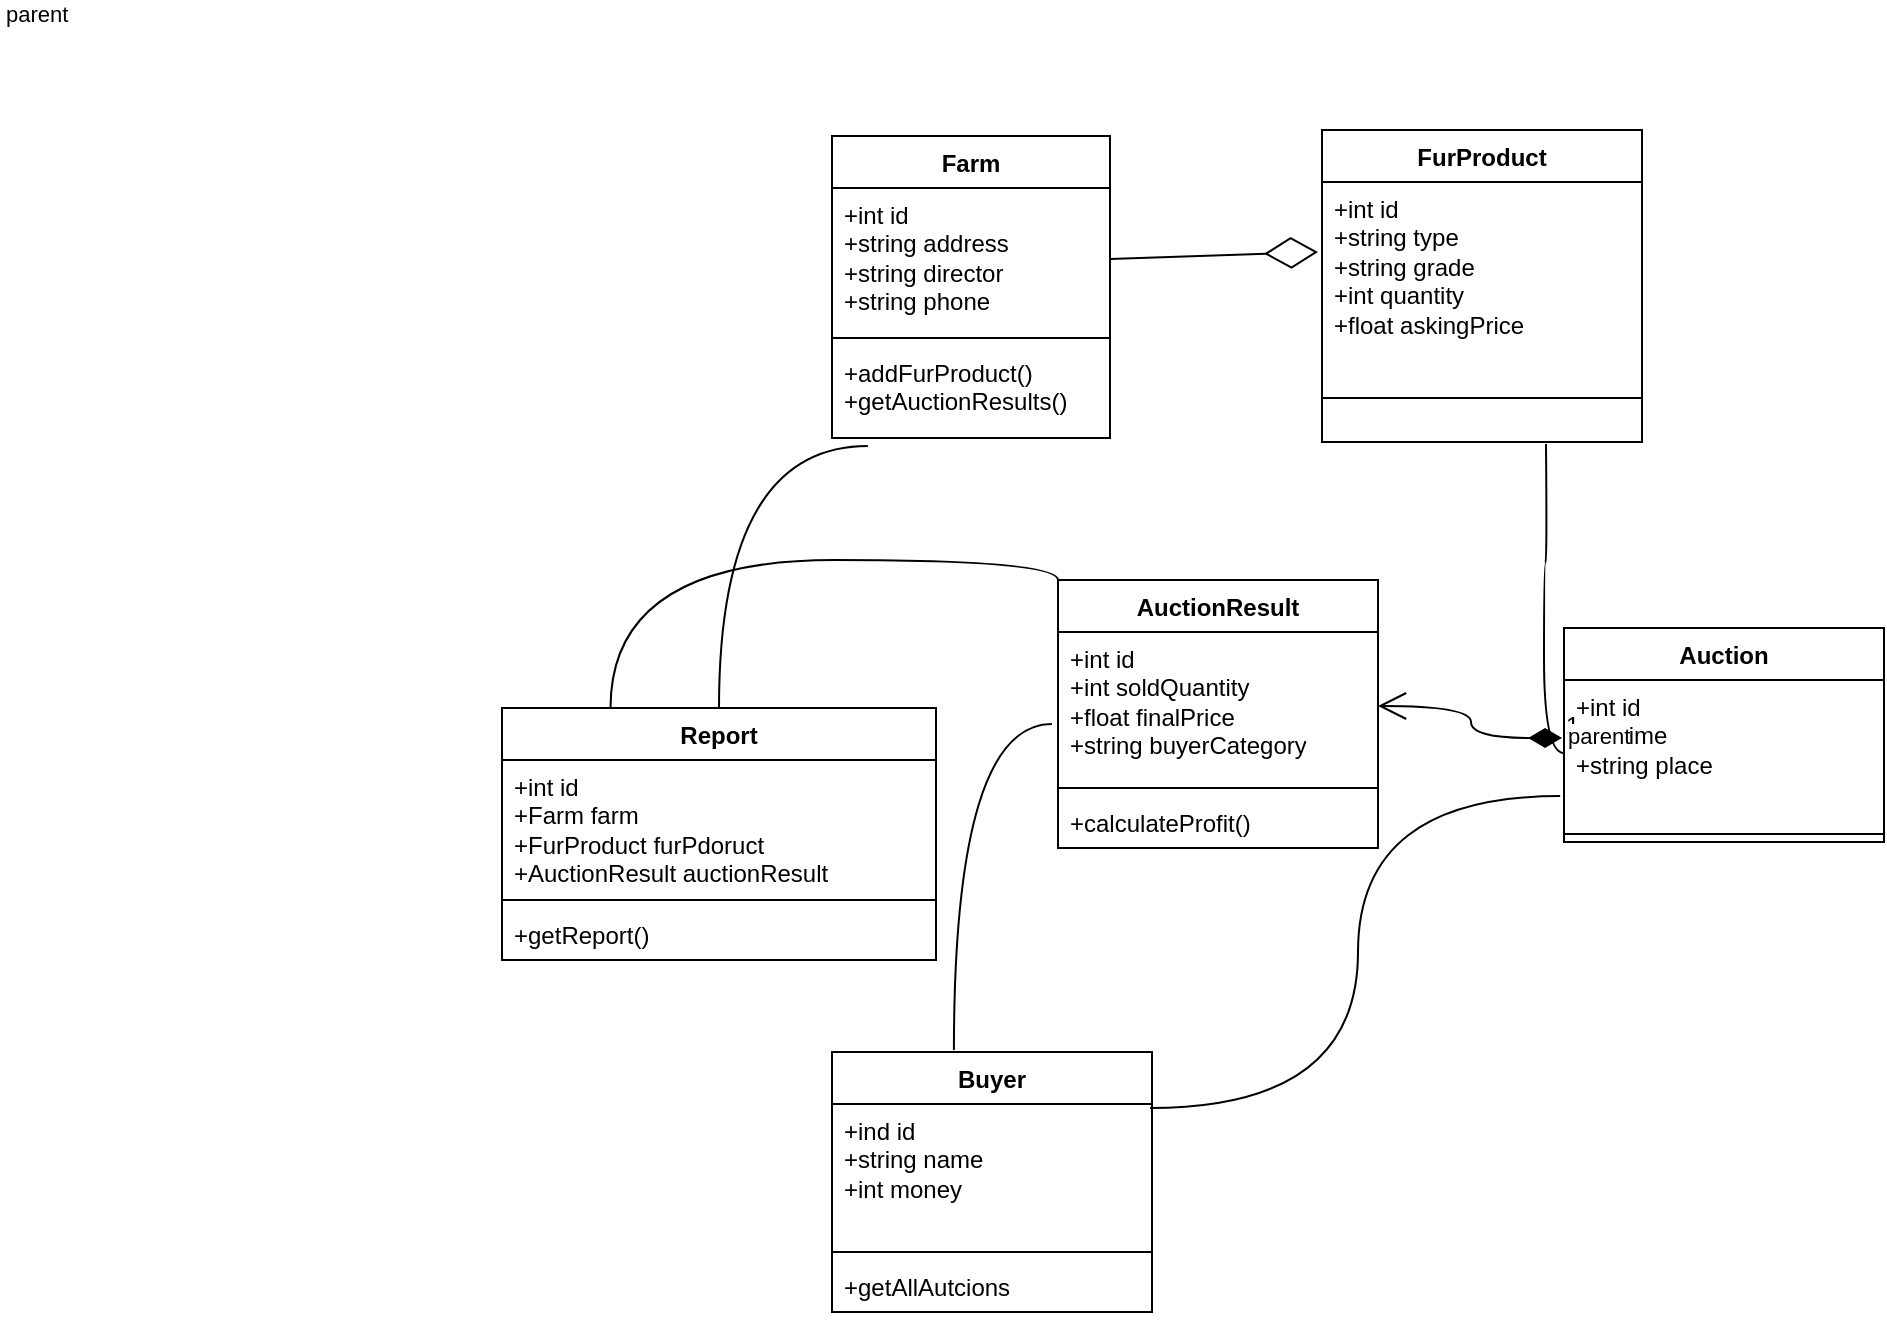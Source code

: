 <mxfile version="26.2.2">
  <diagram name="Страница — 1" id="SqiDZ844BLCPAAy5JMoz">
    <mxGraphModel dx="2628" dy="1237" grid="0" gridSize="10" guides="1" tooltips="1" connect="1" arrows="1" fold="1" page="0" pageScale="1" pageWidth="827" pageHeight="1169" math="0" shadow="0">
      <root>
        <mxCell id="0" />
        <mxCell id="1" parent="0" />
        <mxCell id="7UjlLn1M_dKNiR1F3meL-4" value="Farm" style="swimlane;fontStyle=1;align=center;verticalAlign=top;childLayout=stackLayout;horizontal=1;startSize=26;horizontalStack=0;resizeParent=1;resizeParentMax=0;resizeLast=0;collapsible=1;marginBottom=0;whiteSpace=wrap;html=1;" vertex="1" parent="1">
          <mxGeometry x="-407" y="-55" width="139" height="151" as="geometry" />
        </mxCell>
        <mxCell id="7UjlLn1M_dKNiR1F3meL-5" value="+int id&lt;div&gt;+string address&lt;/div&gt;&lt;div&gt;+string director&lt;/div&gt;&lt;div&gt;+string phone&lt;/div&gt;" style="text;strokeColor=none;fillColor=none;align=left;verticalAlign=top;spacingLeft=4;spacingRight=4;overflow=hidden;rotatable=0;points=[[0,0.5],[1,0.5]];portConstraint=eastwest;whiteSpace=wrap;html=1;" vertex="1" parent="7UjlLn1M_dKNiR1F3meL-4">
          <mxGeometry y="26" width="139" height="71" as="geometry" />
        </mxCell>
        <mxCell id="7UjlLn1M_dKNiR1F3meL-6" value="" style="line;strokeWidth=1;fillColor=none;align=left;verticalAlign=middle;spacingTop=-1;spacingLeft=3;spacingRight=3;rotatable=0;labelPosition=right;points=[];portConstraint=eastwest;strokeColor=inherit;" vertex="1" parent="7UjlLn1M_dKNiR1F3meL-4">
          <mxGeometry y="97" width="139" height="8" as="geometry" />
        </mxCell>
        <mxCell id="7UjlLn1M_dKNiR1F3meL-7" value="+addFurProduct()&lt;div&gt;+getAuctionResults()&lt;/div&gt;" style="text;strokeColor=none;fillColor=none;align=left;verticalAlign=top;spacingLeft=4;spacingRight=4;overflow=hidden;rotatable=0;points=[[0,0.5],[1,0.5]];portConstraint=eastwest;whiteSpace=wrap;html=1;" vertex="1" parent="7UjlLn1M_dKNiR1F3meL-4">
          <mxGeometry y="105" width="139" height="46" as="geometry" />
        </mxCell>
        <mxCell id="7UjlLn1M_dKNiR1F3meL-8" value="FurProduct" style="swimlane;fontStyle=1;align=center;verticalAlign=top;childLayout=stackLayout;horizontal=1;startSize=26;horizontalStack=0;resizeParent=1;resizeParentMax=0;resizeLast=0;collapsible=1;marginBottom=0;whiteSpace=wrap;html=1;" vertex="1" parent="1">
          <mxGeometry x="-162" y="-58" width="160" height="156" as="geometry" />
        </mxCell>
        <mxCell id="7UjlLn1M_dKNiR1F3meL-9" value="+int id&lt;div&gt;+string type&lt;/div&gt;&lt;div&gt;+string grade&lt;/div&gt;&lt;div&gt;+int quantity&lt;/div&gt;&lt;div&gt;+float askingPrice&lt;/div&gt;" style="text;strokeColor=none;fillColor=none;align=left;verticalAlign=top;spacingLeft=4;spacingRight=4;overflow=hidden;rotatable=0;points=[[0,0.5],[1,0.5]];portConstraint=eastwest;whiteSpace=wrap;html=1;" vertex="1" parent="7UjlLn1M_dKNiR1F3meL-8">
          <mxGeometry y="26" width="160" height="86" as="geometry" />
        </mxCell>
        <mxCell id="7UjlLn1M_dKNiR1F3meL-10" value="" style="line;strokeWidth=1;fillColor=none;align=left;verticalAlign=middle;spacingTop=-1;spacingLeft=3;spacingRight=3;rotatable=0;labelPosition=right;points=[];portConstraint=eastwest;strokeColor=inherit;" vertex="1" parent="7UjlLn1M_dKNiR1F3meL-8">
          <mxGeometry y="112" width="160" height="44" as="geometry" />
        </mxCell>
        <mxCell id="7UjlLn1M_dKNiR1F3meL-12" value="AuctionResult" style="swimlane;fontStyle=1;align=center;verticalAlign=top;childLayout=stackLayout;horizontal=1;startSize=26;horizontalStack=0;resizeParent=1;resizeParentMax=0;resizeLast=0;collapsible=1;marginBottom=0;whiteSpace=wrap;html=1;" vertex="1" parent="1">
          <mxGeometry x="-294" y="167" width="160" height="134" as="geometry" />
        </mxCell>
        <mxCell id="7UjlLn1M_dKNiR1F3meL-13" value="+int id&lt;div&gt;+int soldQuantity&lt;/div&gt;&lt;div&gt;+float finalPrice&lt;/div&gt;&lt;div&gt;+string buyerCategory&lt;/div&gt;&lt;div&gt;&lt;br&gt;&lt;/div&gt;" style="text;strokeColor=none;fillColor=none;align=left;verticalAlign=top;spacingLeft=4;spacingRight=4;overflow=hidden;rotatable=0;points=[[0,0.5],[1,0.5]];portConstraint=eastwest;whiteSpace=wrap;html=1;" vertex="1" parent="7UjlLn1M_dKNiR1F3meL-12">
          <mxGeometry y="26" width="160" height="74" as="geometry" />
        </mxCell>
        <mxCell id="7UjlLn1M_dKNiR1F3meL-14" value="" style="line;strokeWidth=1;fillColor=none;align=left;verticalAlign=middle;spacingTop=-1;spacingLeft=3;spacingRight=3;rotatable=0;labelPosition=right;points=[];portConstraint=eastwest;strokeColor=inherit;" vertex="1" parent="7UjlLn1M_dKNiR1F3meL-12">
          <mxGeometry y="100" width="160" height="8" as="geometry" />
        </mxCell>
        <mxCell id="7UjlLn1M_dKNiR1F3meL-15" value="+calculateProfit()" style="text;strokeColor=none;fillColor=none;align=left;verticalAlign=top;spacingLeft=4;spacingRight=4;overflow=hidden;rotatable=0;points=[[0,0.5],[1,0.5]];portConstraint=eastwest;whiteSpace=wrap;html=1;" vertex="1" parent="7UjlLn1M_dKNiR1F3meL-12">
          <mxGeometry y="108" width="160" height="26" as="geometry" />
        </mxCell>
        <mxCell id="7UjlLn1M_dKNiR1F3meL-20" value="Auction" style="swimlane;fontStyle=1;align=center;verticalAlign=top;childLayout=stackLayout;horizontal=1;startSize=26;horizontalStack=0;resizeParent=1;resizeParentMax=0;resizeLast=0;collapsible=1;marginBottom=0;whiteSpace=wrap;html=1;" vertex="1" parent="1">
          <mxGeometry x="-41" y="191" width="160" height="107" as="geometry" />
        </mxCell>
        <mxCell id="7UjlLn1M_dKNiR1F3meL-21" value="+int id&lt;div&gt;+int time&lt;br&gt;&lt;div&gt;+string place&lt;/div&gt;&lt;/div&gt;" style="text;strokeColor=none;fillColor=none;align=left;verticalAlign=top;spacingLeft=4;spacingRight=4;overflow=hidden;rotatable=0;points=[[0,0.5],[1,0.5]];portConstraint=eastwest;whiteSpace=wrap;html=1;" vertex="1" parent="7UjlLn1M_dKNiR1F3meL-20">
          <mxGeometry y="26" width="160" height="73" as="geometry" />
        </mxCell>
        <mxCell id="7UjlLn1M_dKNiR1F3meL-22" value="" style="line;strokeWidth=1;fillColor=none;align=left;verticalAlign=middle;spacingTop=-1;spacingLeft=3;spacingRight=3;rotatable=0;labelPosition=right;points=[];portConstraint=eastwest;strokeColor=inherit;" vertex="1" parent="7UjlLn1M_dKNiR1F3meL-20">
          <mxGeometry y="99" width="160" height="8" as="geometry" />
        </mxCell>
        <mxCell id="7UjlLn1M_dKNiR1F3meL-24" value="Buyer" style="swimlane;fontStyle=1;align=center;verticalAlign=top;childLayout=stackLayout;horizontal=1;startSize=26;horizontalStack=0;resizeParent=1;resizeParentMax=0;resizeLast=0;collapsible=1;marginBottom=0;whiteSpace=wrap;html=1;" vertex="1" parent="1">
          <mxGeometry x="-407" y="403" width="160" height="130" as="geometry" />
        </mxCell>
        <mxCell id="7UjlLn1M_dKNiR1F3meL-25" value="+ind id&lt;div&gt;+string name&lt;/div&gt;&lt;div&gt;+int money&lt;/div&gt;" style="text;strokeColor=none;fillColor=none;align=left;verticalAlign=top;spacingLeft=4;spacingRight=4;overflow=hidden;rotatable=0;points=[[0,0.5],[1,0.5]];portConstraint=eastwest;whiteSpace=wrap;html=1;" vertex="1" parent="7UjlLn1M_dKNiR1F3meL-24">
          <mxGeometry y="26" width="160" height="70" as="geometry" />
        </mxCell>
        <mxCell id="7UjlLn1M_dKNiR1F3meL-26" value="" style="line;strokeWidth=1;fillColor=none;align=left;verticalAlign=middle;spacingTop=-1;spacingLeft=3;spacingRight=3;rotatable=0;labelPosition=right;points=[];portConstraint=eastwest;strokeColor=inherit;" vertex="1" parent="7UjlLn1M_dKNiR1F3meL-24">
          <mxGeometry y="96" width="160" height="8" as="geometry" />
        </mxCell>
        <mxCell id="7UjlLn1M_dKNiR1F3meL-27" value="+getAllAutcions" style="text;strokeColor=none;fillColor=none;align=left;verticalAlign=top;spacingLeft=4;spacingRight=4;overflow=hidden;rotatable=0;points=[[0,0.5],[1,0.5]];portConstraint=eastwest;whiteSpace=wrap;html=1;" vertex="1" parent="7UjlLn1M_dKNiR1F3meL-24">
          <mxGeometry y="104" width="160" height="26" as="geometry" />
        </mxCell>
        <mxCell id="7UjlLn1M_dKNiR1F3meL-33" value="Report" style="swimlane;fontStyle=1;align=center;verticalAlign=top;childLayout=stackLayout;horizontal=1;startSize=26;horizontalStack=0;resizeParent=1;resizeParentMax=0;resizeLast=0;collapsible=1;marginBottom=0;whiteSpace=wrap;html=1;" vertex="1" parent="1">
          <mxGeometry x="-572" y="231" width="217" height="126" as="geometry" />
        </mxCell>
        <mxCell id="7UjlLn1M_dKNiR1F3meL-34" value="+int id&lt;div&gt;+Farm farm&lt;/div&gt;&lt;div&gt;+FurProduct furPdoruct&lt;/div&gt;&lt;div&gt;+AuctionResult auctionResult&lt;/div&gt;" style="text;strokeColor=none;fillColor=none;align=left;verticalAlign=top;spacingLeft=4;spacingRight=4;overflow=hidden;rotatable=0;points=[[0,0.5],[1,0.5]];portConstraint=eastwest;whiteSpace=wrap;html=1;" vertex="1" parent="7UjlLn1M_dKNiR1F3meL-33">
          <mxGeometry y="26" width="217" height="66" as="geometry" />
        </mxCell>
        <mxCell id="7UjlLn1M_dKNiR1F3meL-35" value="" style="line;strokeWidth=1;fillColor=none;align=left;verticalAlign=middle;spacingTop=-1;spacingLeft=3;spacingRight=3;rotatable=0;labelPosition=right;points=[];portConstraint=eastwest;strokeColor=inherit;" vertex="1" parent="7UjlLn1M_dKNiR1F3meL-33">
          <mxGeometry y="92" width="217" height="8" as="geometry" />
        </mxCell>
        <mxCell id="7UjlLn1M_dKNiR1F3meL-36" value="+getReport()" style="text;strokeColor=none;fillColor=none;align=left;verticalAlign=top;spacingLeft=4;spacingRight=4;overflow=hidden;rotatable=0;points=[[0,0.5],[1,0.5]];portConstraint=eastwest;whiteSpace=wrap;html=1;" vertex="1" parent="7UjlLn1M_dKNiR1F3meL-33">
          <mxGeometry y="100" width="217" height="26" as="geometry" />
        </mxCell>
        <mxCell id="7UjlLn1M_dKNiR1F3meL-37" value="" style="endArrow=diamondThin;endFill=0;endSize=24;html=1;rounded=0;fontSize=12;curved=1;exitX=1;exitY=0.5;exitDx=0;exitDy=0;" edge="1" parent="1" source="7UjlLn1M_dKNiR1F3meL-5">
          <mxGeometry width="160" relative="1" as="geometry">
            <mxPoint x="-213" y="341" as="sourcePoint" />
            <mxPoint x="-164" y="3" as="targetPoint" />
          </mxGeometry>
        </mxCell>
        <mxCell id="7UjlLn1M_dKNiR1F3meL-38" value="1" style="endArrow=open;html=1;endSize=12;startArrow=diamondThin;startSize=14;startFill=1;edgeStyle=orthogonalEdgeStyle;align=left;verticalAlign=bottom;rounded=0;fontSize=12;curved=1;exitX=-0.006;exitY=0.397;exitDx=0;exitDy=0;exitPerimeter=0;entryX=1;entryY=0.5;entryDx=0;entryDy=0;" edge="1" parent="1" source="7UjlLn1M_dKNiR1F3meL-21" target="7UjlLn1M_dKNiR1F3meL-13">
          <mxGeometry x="-1" y="3" relative="1" as="geometry">
            <mxPoint x="-213" y="341" as="sourcePoint" />
            <mxPoint x="-53" y="341" as="targetPoint" />
          </mxGeometry>
        </mxCell>
        <mxCell id="7UjlLn1M_dKNiR1F3meL-39" value="" style="endArrow=none;html=1;edgeStyle=orthogonalEdgeStyle;rounded=0;fontSize=12;startSize=8;endSize=8;curved=1;exitX=0;exitY=0.5;exitDx=0;exitDy=0;" edge="1" parent="1" source="7UjlLn1M_dKNiR1F3meL-21">
          <mxGeometry relative="1" as="geometry">
            <mxPoint x="-213" y="341" as="sourcePoint" />
            <mxPoint x="-50" y="99" as="targetPoint" />
          </mxGeometry>
        </mxCell>
        <mxCell id="7UjlLn1M_dKNiR1F3meL-40" value="parent" style="edgeLabel;resizable=0;html=1;align=left;verticalAlign=bottom;" connectable="0" vertex="1" parent="7UjlLn1M_dKNiR1F3meL-39">
          <mxGeometry x="-1" relative="1" as="geometry" />
        </mxCell>
        <mxCell id="7UjlLn1M_dKNiR1F3meL-42" value="" style="endArrow=none;html=1;edgeStyle=orthogonalEdgeStyle;rounded=0;fontSize=12;startSize=8;endSize=8;curved=1;exitX=0.25;exitY=0;exitDx=0;exitDy=0;entryX=0;entryY=0;entryDx=0;entryDy=0;" edge="1" parent="1" source="7UjlLn1M_dKNiR1F3meL-33" target="7UjlLn1M_dKNiR1F3meL-12">
          <mxGeometry relative="1" as="geometry">
            <mxPoint x="-213" y="341" as="sourcePoint" />
            <mxPoint x="-53" y="341" as="targetPoint" />
          </mxGeometry>
        </mxCell>
        <mxCell id="7UjlLn1M_dKNiR1F3meL-45" value="" style="endArrow=none;html=1;edgeStyle=orthogonalEdgeStyle;rounded=0;fontSize=12;startSize=8;endSize=8;curved=1;exitX=-0.019;exitY=0.622;exitDx=0;exitDy=0;exitPerimeter=0;entryX=0.381;entryY=-0.008;entryDx=0;entryDy=0;entryPerimeter=0;" edge="1" parent="1" source="7UjlLn1M_dKNiR1F3meL-13" target="7UjlLn1M_dKNiR1F3meL-24">
          <mxGeometry relative="1" as="geometry">
            <mxPoint x="-213" y="341" as="sourcePoint" />
            <mxPoint x="-53" y="341" as="targetPoint" />
          </mxGeometry>
        </mxCell>
        <mxCell id="7UjlLn1M_dKNiR1F3meL-48" value="" style="endArrow=none;html=1;edgeStyle=orthogonalEdgeStyle;rounded=0;fontSize=12;startSize=8;endSize=8;curved=1;exitX=-0.012;exitY=0.795;exitDx=0;exitDy=0;exitPerimeter=0;entryX=0.994;entryY=0.029;entryDx=0;entryDy=0;entryPerimeter=0;" edge="1" parent="1" source="7UjlLn1M_dKNiR1F3meL-21" target="7UjlLn1M_dKNiR1F3meL-25">
          <mxGeometry relative="1" as="geometry">
            <mxPoint x="-213" y="341" as="sourcePoint" />
            <mxPoint x="-53" y="341" as="targetPoint" />
          </mxGeometry>
        </mxCell>
        <mxCell id="7UjlLn1M_dKNiR1F3meL-51" value="" style="endArrow=none;html=1;edgeStyle=orthogonalEdgeStyle;rounded=0;fontSize=12;startSize=8;endSize=8;curved=1;entryX=0.129;entryY=1.087;entryDx=0;entryDy=0;entryPerimeter=0;" edge="1" parent="1" source="7UjlLn1M_dKNiR1F3meL-33" target="7UjlLn1M_dKNiR1F3meL-7">
          <mxGeometry relative="1" as="geometry">
            <mxPoint x="-63" y="569" as="sourcePoint" />
            <mxPoint x="-53" y="341" as="targetPoint" />
          </mxGeometry>
        </mxCell>
        <mxCell id="7UjlLn1M_dKNiR1F3meL-52" value="parent" style="edgeLabel;resizable=0;html=1;align=left;verticalAlign=bottom;" connectable="0" vertex="1" parent="7UjlLn1M_dKNiR1F3meL-51">
          <mxGeometry x="-1" relative="1" as="geometry">
            <mxPoint x="-359" y="-339" as="offset" />
          </mxGeometry>
        </mxCell>
      </root>
    </mxGraphModel>
  </diagram>
</mxfile>
